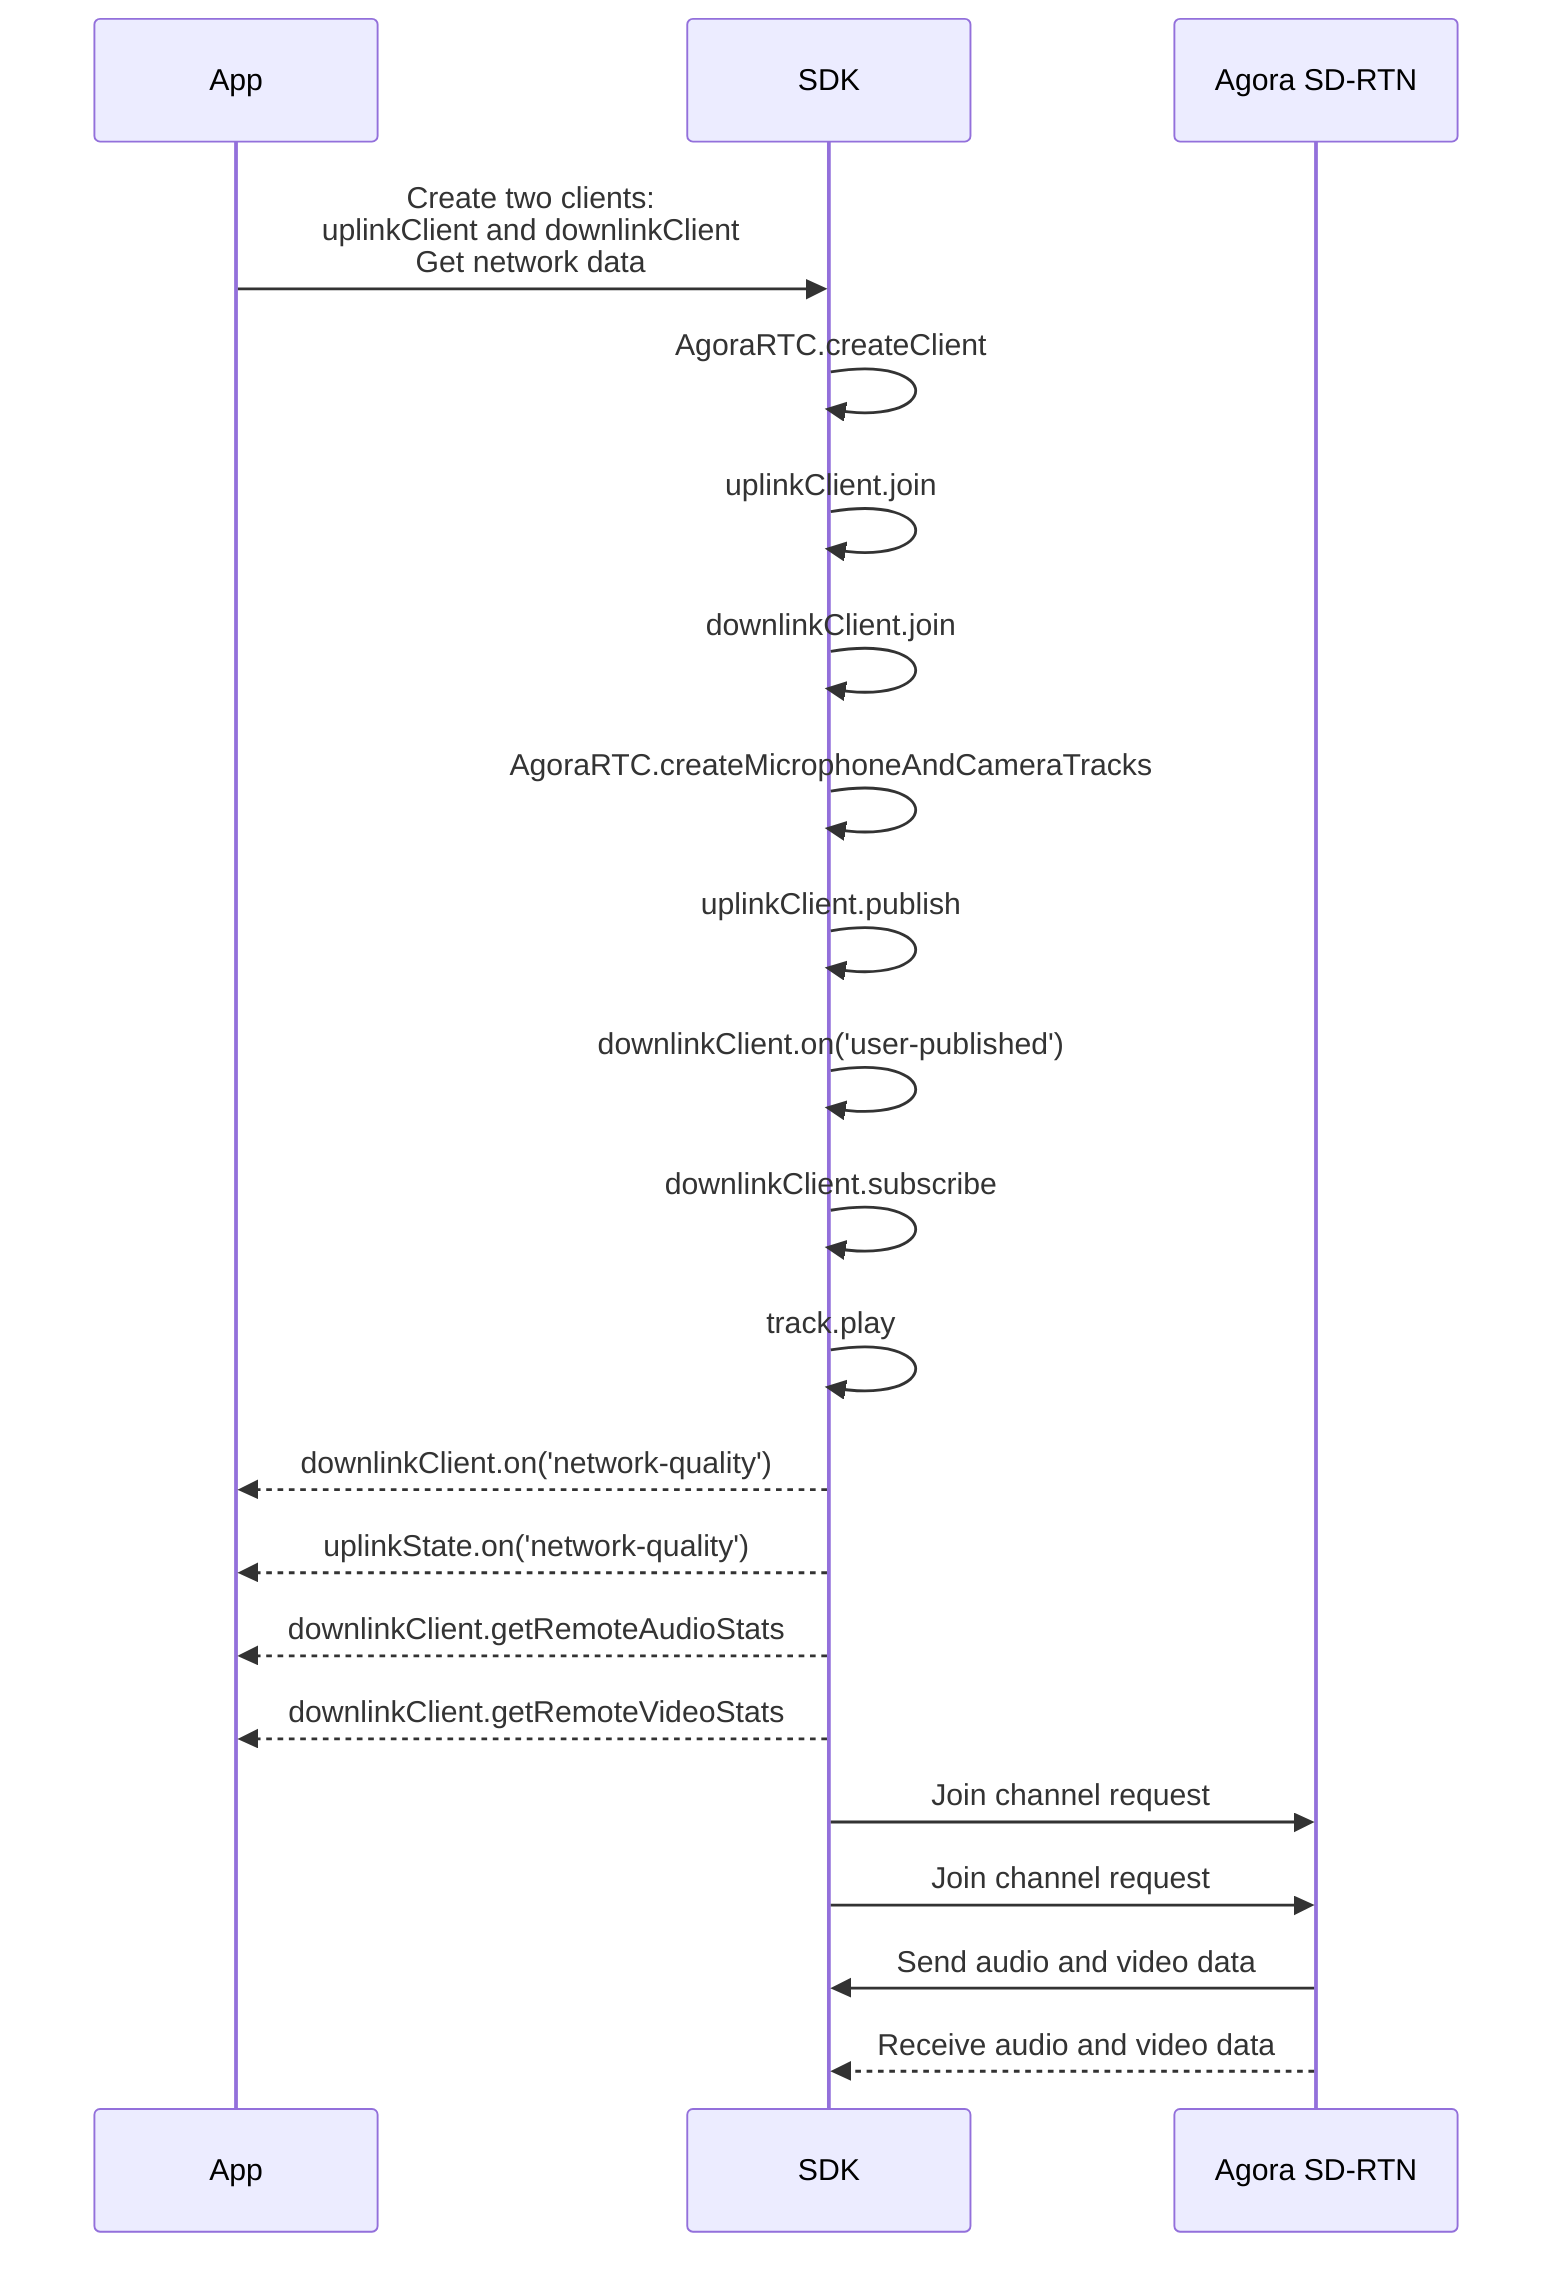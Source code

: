 sequenceDiagram
    participant App
    participant SDK
    participant Agora SD-RTN

    App->>SDK: Create two clients: <br/> uplinkClient and downlinkClient <br/> Get network data
    SDK->>SDK: AgoraRTC.createClient
    SDK->>SDK: uplinkClient.join
    SDK->>SDK: downlinkClient.join
    SDK->>SDK: AgoraRTC.createMicrophoneAndCameraTracks
    SDK->>SDK: uplinkClient.publish
    SDK->>SDK: downlinkClient.on('user-published')
    SDK->>SDK: downlinkClient.subscribe
    SDK->>SDK: track.play
    SDK-->>App: downlinkClient.on('network-quality')
    SDK-->>App: uplinkState.on('network-quality')
    SDK-->>App: downlinkClient.getRemoteAudioStats
    SDK-->>App: downlinkClient.getRemoteVideoStats

    SDK->>Agora SD-RTN: Join channel request
    SDK->>Agora SD-RTN: Join channel request
    Agora SD-RTN->>SDK: Send audio and video data
    Agora SD-RTN-->>SDK: Receive audio and video data